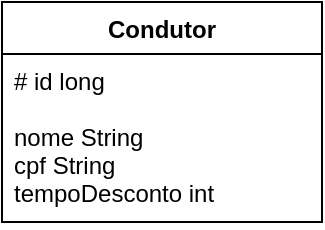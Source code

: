 <mxfile version="20.8.18" type="github">
  <diagram name="Página-1" id="_aPg7-1qgv8ASUU3-PLF">
    <mxGraphModel dx="880" dy="476" grid="1" gridSize="10" guides="1" tooltips="1" connect="1" arrows="1" fold="1" page="1" pageScale="1" pageWidth="827" pageHeight="1169" math="0" shadow="0">
      <root>
        <mxCell id="0" />
        <mxCell id="1" parent="0" />
        <mxCell id="m84yK4jRU7NXrSRqKDnK-1" value="Condutor&#xa;" style="swimlane;fontStyle=1;align=center;verticalAlign=top;childLayout=stackLayout;horizontal=1;startSize=26;horizontalStack=0;resizeParent=1;resizeParentMax=0;resizeLast=0;collapsible=1;marginBottom=0;" parent="1" vertex="1">
          <mxGeometry x="330" y="200" width="160" height="110" as="geometry" />
        </mxCell>
        <mxCell id="m84yK4jRU7NXrSRqKDnK-2" value="# id long&#xa;&#xa;nome String&#xa;cpf String&#xa;tempoDesconto int" style="text;strokeColor=none;fillColor=none;align=left;verticalAlign=top;spacingLeft=4;spacingRight=4;overflow=hidden;rotatable=0;points=[[0,0.5],[1,0.5]];portConstraint=eastwest;" parent="m84yK4jRU7NXrSRqKDnK-1" vertex="1">
          <mxGeometry y="26" width="160" height="84" as="geometry" />
        </mxCell>
      </root>
    </mxGraphModel>
  </diagram>
</mxfile>
